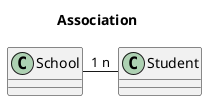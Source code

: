 @startuml
'关联关系 Association
'表示不同类对象之间有关联，这是一种静态关系，与运行过程的状态无关，在最开始就可以确定；
'体现的是两个类、或者类与接口之间语义级别的一种强依赖关系。一般是长期性的，而且双方的关系一般是平等的。
'代码层面体现形式为：
'.类B以类属性的形式出现在关联类A中。

title Association

class School
class Student

School "1" - "n" Student

@enduml

